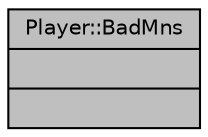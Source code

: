 digraph "Player::BadMns"
{
 // INTERACTIVE_SVG=YES
 // LATEX_PDF_SIZE
  edge [fontname="Helvetica",fontsize="10",labelfontname="Helvetica",labelfontsize="10"];
  node [fontname="Helvetica",fontsize="10",shape=record];
  Node1 [label="{Player::BadMns\n||}",height=0.2,width=0.4,color="black", fillcolor="grey75", style="filled", fontcolor="black",tooltip=" "];
}
